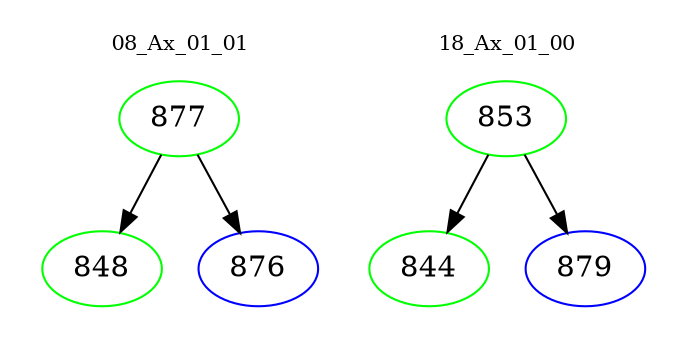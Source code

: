 digraph{
subgraph cluster_0 {
color = white
label = "08_Ax_01_01";
fontsize=10;
T0_877 [label="877", color="green"]
T0_877 -> T0_848 [color="black"]
T0_848 [label="848", color="green"]
T0_877 -> T0_876 [color="black"]
T0_876 [label="876", color="blue"]
}
subgraph cluster_1 {
color = white
label = "18_Ax_01_00";
fontsize=10;
T1_853 [label="853", color="green"]
T1_853 -> T1_844 [color="black"]
T1_844 [label="844", color="green"]
T1_853 -> T1_879 [color="black"]
T1_879 [label="879", color="blue"]
}
}
